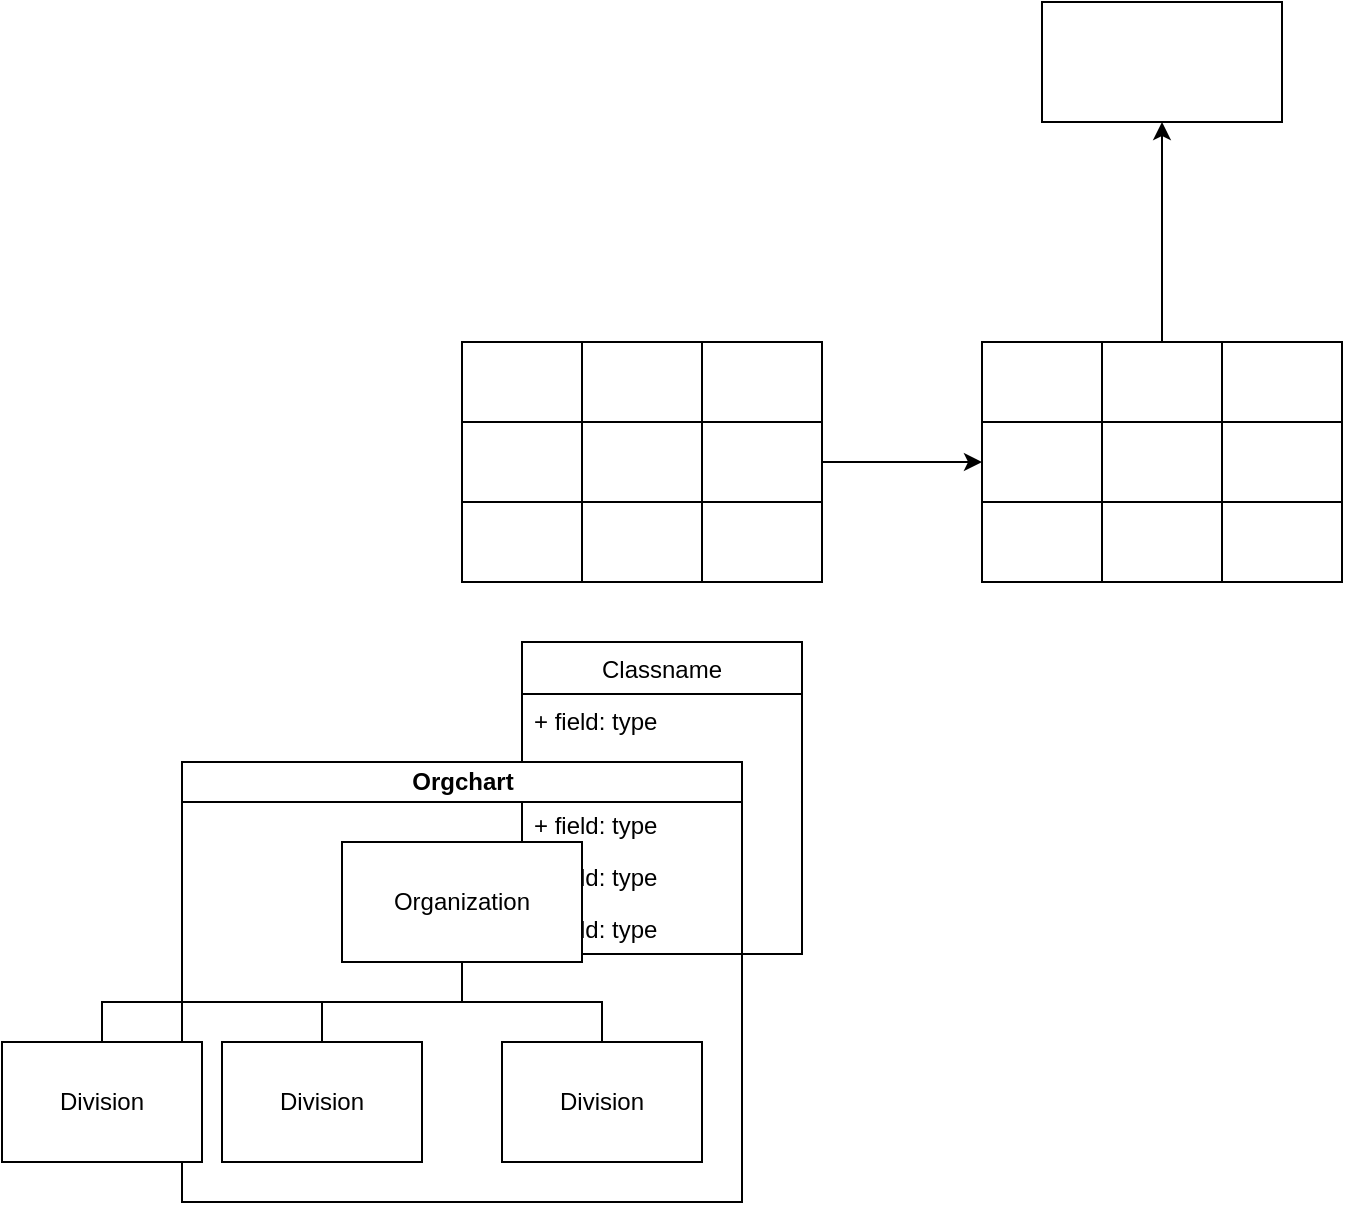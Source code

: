 <mxfile version="14.7.0" type="github"><diagram id="QlQiCgulRwSJ3KXztybW" name="Page-1"><mxGraphModel dx="1186" dy="812" grid="1" gridSize="10" guides="1" tooltips="1" connect="1" arrows="1" fold="1" page="1" pageScale="1" pageWidth="827" pageHeight="1169" math="0" shadow="0"><root><mxCell id="0"/><mxCell id="1" parent="0"/><mxCell id="eE6skPsMXAr8hEC4n6lJ-1" value="Classname" style="swimlane;fontStyle=0;childLayout=stackLayout;horizontal=1;startSize=26;fillColor=none;horizontalStack=0;resizeParent=1;resizeParentMax=0;resizeLast=0;collapsible=1;marginBottom=0;" parent="1" vertex="1"><mxGeometry x="310" y="350" width="140" height="156" as="geometry"><mxRectangle x="310" y="350" width="90" height="26" as="alternateBounds"/></mxGeometry></mxCell><mxCell id="eE6skPsMXAr8hEC4n6lJ-2" value="+ field: type" style="text;strokeColor=none;fillColor=none;align=left;verticalAlign=top;spacingLeft=4;spacingRight=4;overflow=hidden;rotatable=0;points=[[0,0.5],[1,0.5]];portConstraint=eastwest;" parent="eE6skPsMXAr8hEC4n6lJ-1" vertex="1"><mxGeometry y="26" width="140" height="26" as="geometry"/></mxCell><mxCell id="eE6skPsMXAr8hEC4n6lJ-3" value="+ field: type" style="text;strokeColor=none;fillColor=none;align=left;verticalAlign=top;spacingLeft=4;spacingRight=4;overflow=hidden;rotatable=0;points=[[0,0.5],[1,0.5]];portConstraint=eastwest;" parent="eE6skPsMXAr8hEC4n6lJ-1" vertex="1"><mxGeometry y="52" width="140" height="26" as="geometry"/></mxCell><mxCell id="eE6skPsMXAr8hEC4n6lJ-5" value="+ field: type" style="text;strokeColor=none;fillColor=none;align=left;verticalAlign=top;spacingLeft=4;spacingRight=4;overflow=hidden;rotatable=0;points=[[0,0.5],[1,0.5]];portConstraint=eastwest;" parent="eE6skPsMXAr8hEC4n6lJ-1" vertex="1"><mxGeometry y="78" width="140" height="26" as="geometry"/></mxCell><mxCell id="eE6skPsMXAr8hEC4n6lJ-6" value="+ field: type" style="text;strokeColor=none;fillColor=none;align=left;verticalAlign=top;spacingLeft=4;spacingRight=4;overflow=hidden;rotatable=0;points=[[0,0.5],[1,0.5]];portConstraint=eastwest;" parent="eE6skPsMXAr8hEC4n6lJ-1" vertex="1"><mxGeometry y="104" width="140" height="26" as="geometry"/></mxCell><mxCell id="eE6skPsMXAr8hEC4n6lJ-4" value="+ field: type" style="text;strokeColor=none;fillColor=none;align=left;verticalAlign=top;spacingLeft=4;spacingRight=4;overflow=hidden;rotatable=0;points=[[0,0.5],[1,0.5]];portConstraint=eastwest;" parent="eE6skPsMXAr8hEC4n6lJ-1" vertex="1"><mxGeometry y="130" width="140" height="26" as="geometry"/></mxCell><mxCell id="eE6skPsMXAr8hEC4n6lJ-7" value="Orgchart" style="swimlane;html=1;startSize=20;horizontal=1;containerType=tree;newEdgeStyle={&quot;edgeStyle&quot;:&quot;elbowEdgeStyle&quot;,&quot;startArrow&quot;:&quot;none&quot;,&quot;endArrow&quot;:&quot;none&quot;};" parent="1" vertex="1"><mxGeometry x="140" y="410" width="280" height="220" as="geometry"/></mxCell><mxCell id="eE6skPsMXAr8hEC4n6lJ-8" value="" style="edgeStyle=elbowEdgeStyle;elbow=vertical;startArrow=none;endArrow=none;rounded=0;" parent="eE6skPsMXAr8hEC4n6lJ-7" source="eE6skPsMXAr8hEC4n6lJ-10" target="eE6skPsMXAr8hEC4n6lJ-11" edge="1"><mxGeometry relative="1" as="geometry"/></mxCell><mxCell id="eE6skPsMXAr8hEC4n6lJ-9" value="" style="edgeStyle=elbowEdgeStyle;elbow=vertical;startArrow=none;endArrow=none;rounded=0;" parent="eE6skPsMXAr8hEC4n6lJ-7" source="eE6skPsMXAr8hEC4n6lJ-10" target="eE6skPsMXAr8hEC4n6lJ-12" edge="1"><mxGeometry relative="1" as="geometry"/></mxCell><UserObject label="Organization" treeRoot="1" id="eE6skPsMXAr8hEC4n6lJ-10"><mxCell style="whiteSpace=wrap;html=1;align=center;treeFolding=1;treeMoving=1;newEdgeStyle={&quot;edgeStyle&quot;:&quot;elbowEdgeStyle&quot;,&quot;startArrow&quot;:&quot;none&quot;,&quot;endArrow&quot;:&quot;none&quot;};" parent="eE6skPsMXAr8hEC4n6lJ-7" vertex="1"><mxGeometry x="80" y="40" width="120" height="60" as="geometry"/></mxCell></UserObject><mxCell id="eE6skPsMXAr8hEC4n6lJ-11" value="Division" style="whiteSpace=wrap;html=1;align=center;verticalAlign=middle;treeFolding=1;treeMoving=1;newEdgeStyle={&quot;edgeStyle&quot;:&quot;elbowEdgeStyle&quot;,&quot;startArrow&quot;:&quot;none&quot;,&quot;endArrow&quot;:&quot;none&quot;};" parent="eE6skPsMXAr8hEC4n6lJ-7" vertex="1"><mxGeometry x="20" y="140" width="100" height="60" as="geometry"/></mxCell><mxCell id="eE6skPsMXAr8hEC4n6lJ-12" value="Division" style="whiteSpace=wrap;html=1;align=center;verticalAlign=middle;treeFolding=1;treeMoving=1;newEdgeStyle={&quot;edgeStyle&quot;:&quot;elbowEdgeStyle&quot;,&quot;startArrow&quot;:&quot;none&quot;,&quot;endArrow&quot;:&quot;none&quot;};" parent="eE6skPsMXAr8hEC4n6lJ-7" vertex="1"><mxGeometry x="160" y="140" width="100" height="60" as="geometry"/></mxCell><mxCell id="eE6skPsMXAr8hEC4n6lJ-13" value="" style="edgeStyle=elbowEdgeStyle;elbow=vertical;startArrow=none;endArrow=none;rounded=0;" parent="eE6skPsMXAr8hEC4n6lJ-7" source="eE6skPsMXAr8hEC4n6lJ-10" target="eE6skPsMXAr8hEC4n6lJ-14" edge="1"><mxGeometry relative="1" as="geometry"><mxPoint x="280" y="510" as="sourcePoint"/></mxGeometry></mxCell><mxCell id="eE6skPsMXAr8hEC4n6lJ-14" value="Division" style="whiteSpace=wrap;html=1;align=center;verticalAlign=middle;treeFolding=1;treeMoving=1;newEdgeStyle={&quot;edgeStyle&quot;:&quot;elbowEdgeStyle&quot;,&quot;startArrow&quot;:&quot;none&quot;,&quot;endArrow&quot;:&quot;none&quot;};" parent="eE6skPsMXAr8hEC4n6lJ-7" vertex="1"><mxGeometry x="-90" y="140" width="100" height="60" as="geometry"/></mxCell><mxCell id="eE6skPsMXAr8hEC4n6lJ-41" value="" style="edgeStyle=orthogonalEdgeStyle;rounded=0;orthogonalLoop=1;jettySize=auto;html=1;" parent="1" source="eE6skPsMXAr8hEC4n6lJ-15" target="eE6skPsMXAr8hEC4n6lJ-28" edge="1"><mxGeometry relative="1" as="geometry"/></mxCell><mxCell id="eE6skPsMXAr8hEC4n6lJ-15" value="" style="shape=table;html=1;whiteSpace=wrap;startSize=0;container=1;collapsible=0;childLayout=tableLayout;" parent="1" vertex="1"><mxGeometry x="280" y="200" width="180" height="120" as="geometry"/></mxCell><mxCell id="eE6skPsMXAr8hEC4n6lJ-16" value="" style="shape=partialRectangle;html=1;whiteSpace=wrap;collapsible=0;dropTarget=0;pointerEvents=0;fillColor=none;top=0;left=0;bottom=0;right=0;points=[[0,0.5],[1,0.5]];portConstraint=eastwest;" parent="eE6skPsMXAr8hEC4n6lJ-15" vertex="1"><mxGeometry width="180" height="40" as="geometry"/></mxCell><mxCell id="eE6skPsMXAr8hEC4n6lJ-17" value="" style="shape=partialRectangle;html=1;whiteSpace=wrap;connectable=0;fillColor=none;top=0;left=0;bottom=0;right=0;overflow=hidden;" parent="eE6skPsMXAr8hEC4n6lJ-16" vertex="1"><mxGeometry width="60" height="40" as="geometry"/></mxCell><mxCell id="eE6skPsMXAr8hEC4n6lJ-18" value="" style="shape=partialRectangle;html=1;whiteSpace=wrap;connectable=0;fillColor=none;top=0;left=0;bottom=0;right=0;overflow=hidden;" parent="eE6skPsMXAr8hEC4n6lJ-16" vertex="1"><mxGeometry x="60" width="60" height="40" as="geometry"/></mxCell><mxCell id="eE6skPsMXAr8hEC4n6lJ-19" value="" style="shape=partialRectangle;html=1;whiteSpace=wrap;connectable=0;fillColor=none;top=0;left=0;bottom=0;right=0;overflow=hidden;" parent="eE6skPsMXAr8hEC4n6lJ-16" vertex="1"><mxGeometry x="120" width="60" height="40" as="geometry"/></mxCell><mxCell id="eE6skPsMXAr8hEC4n6lJ-20" value="" style="shape=partialRectangle;html=1;whiteSpace=wrap;collapsible=0;dropTarget=0;pointerEvents=0;fillColor=none;top=0;left=0;bottom=0;right=0;points=[[0,0.5],[1,0.5]];portConstraint=eastwest;" parent="eE6skPsMXAr8hEC4n6lJ-15" vertex="1"><mxGeometry y="40" width="180" height="40" as="geometry"/></mxCell><mxCell id="eE6skPsMXAr8hEC4n6lJ-21" value="" style="shape=partialRectangle;html=1;whiteSpace=wrap;connectable=0;fillColor=none;top=0;left=0;bottom=0;right=0;overflow=hidden;" parent="eE6skPsMXAr8hEC4n6lJ-20" vertex="1"><mxGeometry width="60" height="40" as="geometry"/></mxCell><mxCell id="eE6skPsMXAr8hEC4n6lJ-22" value="" style="shape=partialRectangle;html=1;whiteSpace=wrap;connectable=0;fillColor=none;top=0;left=0;bottom=0;right=0;overflow=hidden;" parent="eE6skPsMXAr8hEC4n6lJ-20" vertex="1"><mxGeometry x="60" width="60" height="40" as="geometry"/></mxCell><mxCell id="eE6skPsMXAr8hEC4n6lJ-23" value="" style="shape=partialRectangle;html=1;whiteSpace=wrap;connectable=0;fillColor=none;top=0;left=0;bottom=0;right=0;overflow=hidden;" parent="eE6skPsMXAr8hEC4n6lJ-20" vertex="1"><mxGeometry x="120" width="60" height="40" as="geometry"/></mxCell><mxCell id="eE6skPsMXAr8hEC4n6lJ-24" value="" style="shape=partialRectangle;html=1;whiteSpace=wrap;collapsible=0;dropTarget=0;pointerEvents=0;fillColor=none;top=0;left=0;bottom=0;right=0;points=[[0,0.5],[1,0.5]];portConstraint=eastwest;" parent="eE6skPsMXAr8hEC4n6lJ-15" vertex="1"><mxGeometry y="80" width="180" height="40" as="geometry"/></mxCell><mxCell id="eE6skPsMXAr8hEC4n6lJ-25" value="" style="shape=partialRectangle;html=1;whiteSpace=wrap;connectable=0;fillColor=none;top=0;left=0;bottom=0;right=0;overflow=hidden;" parent="eE6skPsMXAr8hEC4n6lJ-24" vertex="1"><mxGeometry width="60" height="40" as="geometry"/></mxCell><mxCell id="eE6skPsMXAr8hEC4n6lJ-26" value="" style="shape=partialRectangle;html=1;whiteSpace=wrap;connectable=0;fillColor=none;top=0;left=0;bottom=0;right=0;overflow=hidden;" parent="eE6skPsMXAr8hEC4n6lJ-24" vertex="1"><mxGeometry x="60" width="60" height="40" as="geometry"/></mxCell><mxCell id="eE6skPsMXAr8hEC4n6lJ-27" value="" style="shape=partialRectangle;html=1;whiteSpace=wrap;connectable=0;fillColor=none;top=0;left=0;bottom=0;right=0;overflow=hidden;" parent="eE6skPsMXAr8hEC4n6lJ-24" vertex="1"><mxGeometry x="120" width="60" height="40" as="geometry"/></mxCell><mxCell id="eE6skPsMXAr8hEC4n6lJ-43" value="" style="edgeStyle=orthogonalEdgeStyle;rounded=0;orthogonalLoop=1;jettySize=auto;html=1;" parent="1" source="eE6skPsMXAr8hEC4n6lJ-28" target="eE6skPsMXAr8hEC4n6lJ-42" edge="1"><mxGeometry relative="1" as="geometry"/></mxCell><mxCell id="eE6skPsMXAr8hEC4n6lJ-28" value="" style="shape=table;html=1;whiteSpace=wrap;startSize=0;container=1;collapsible=0;childLayout=tableLayout;" parent="1" vertex="1"><mxGeometry x="540" y="200" width="180" height="120" as="geometry"/></mxCell><mxCell id="eE6skPsMXAr8hEC4n6lJ-29" value="" style="shape=partialRectangle;html=1;whiteSpace=wrap;collapsible=0;dropTarget=0;pointerEvents=0;fillColor=none;top=0;left=0;bottom=0;right=0;points=[[0,0.5],[1,0.5]];portConstraint=eastwest;" parent="eE6skPsMXAr8hEC4n6lJ-28" vertex="1"><mxGeometry width="180" height="40" as="geometry"/></mxCell><mxCell id="eE6skPsMXAr8hEC4n6lJ-30" value="" style="shape=partialRectangle;html=1;whiteSpace=wrap;connectable=0;fillColor=none;top=0;left=0;bottom=0;right=0;overflow=hidden;" parent="eE6skPsMXAr8hEC4n6lJ-29" vertex="1"><mxGeometry width="60" height="40" as="geometry"/></mxCell><mxCell id="eE6skPsMXAr8hEC4n6lJ-31" value="" style="shape=partialRectangle;html=1;whiteSpace=wrap;connectable=0;fillColor=none;top=0;left=0;bottom=0;right=0;overflow=hidden;" parent="eE6skPsMXAr8hEC4n6lJ-29" vertex="1"><mxGeometry x="60" width="60" height="40" as="geometry"/></mxCell><mxCell id="eE6skPsMXAr8hEC4n6lJ-32" value="" style="shape=partialRectangle;html=1;whiteSpace=wrap;connectable=0;fillColor=none;top=0;left=0;bottom=0;right=0;overflow=hidden;" parent="eE6skPsMXAr8hEC4n6lJ-29" vertex="1"><mxGeometry x="120" width="60" height="40" as="geometry"/></mxCell><mxCell id="eE6skPsMXAr8hEC4n6lJ-33" value="" style="shape=partialRectangle;html=1;whiteSpace=wrap;collapsible=0;dropTarget=0;pointerEvents=0;fillColor=none;top=0;left=0;bottom=0;right=0;points=[[0,0.5],[1,0.5]];portConstraint=eastwest;" parent="eE6skPsMXAr8hEC4n6lJ-28" vertex="1"><mxGeometry y="40" width="180" height="40" as="geometry"/></mxCell><mxCell id="eE6skPsMXAr8hEC4n6lJ-34" value="" style="shape=partialRectangle;html=1;whiteSpace=wrap;connectable=0;fillColor=none;top=0;left=0;bottom=0;right=0;overflow=hidden;" parent="eE6skPsMXAr8hEC4n6lJ-33" vertex="1"><mxGeometry width="60" height="40" as="geometry"/></mxCell><mxCell id="eE6skPsMXAr8hEC4n6lJ-35" value="" style="shape=partialRectangle;html=1;whiteSpace=wrap;connectable=0;fillColor=none;top=0;left=0;bottom=0;right=0;overflow=hidden;" parent="eE6skPsMXAr8hEC4n6lJ-33" vertex="1"><mxGeometry x="60" width="60" height="40" as="geometry"/></mxCell><mxCell id="eE6skPsMXAr8hEC4n6lJ-36" value="" style="shape=partialRectangle;html=1;whiteSpace=wrap;connectable=0;fillColor=none;top=0;left=0;bottom=0;right=0;overflow=hidden;" parent="eE6skPsMXAr8hEC4n6lJ-33" vertex="1"><mxGeometry x="120" width="60" height="40" as="geometry"/></mxCell><mxCell id="eE6skPsMXAr8hEC4n6lJ-37" value="" style="shape=partialRectangle;html=1;whiteSpace=wrap;collapsible=0;dropTarget=0;pointerEvents=0;fillColor=none;top=0;left=0;bottom=0;right=0;points=[[0,0.5],[1,0.5]];portConstraint=eastwest;" parent="eE6skPsMXAr8hEC4n6lJ-28" vertex="1"><mxGeometry y="80" width="180" height="40" as="geometry"/></mxCell><mxCell id="eE6skPsMXAr8hEC4n6lJ-38" value="" style="shape=partialRectangle;html=1;whiteSpace=wrap;connectable=0;fillColor=none;top=0;left=0;bottom=0;right=0;overflow=hidden;" parent="eE6skPsMXAr8hEC4n6lJ-37" vertex="1"><mxGeometry width="60" height="40" as="geometry"/></mxCell><mxCell id="eE6skPsMXAr8hEC4n6lJ-39" value="" style="shape=partialRectangle;html=1;whiteSpace=wrap;connectable=0;fillColor=none;top=0;left=0;bottom=0;right=0;overflow=hidden;" parent="eE6skPsMXAr8hEC4n6lJ-37" vertex="1"><mxGeometry x="60" width="60" height="40" as="geometry"/></mxCell><mxCell id="eE6skPsMXAr8hEC4n6lJ-40" value="" style="shape=partialRectangle;html=1;whiteSpace=wrap;connectable=0;fillColor=none;top=0;left=0;bottom=0;right=0;overflow=hidden;" parent="eE6skPsMXAr8hEC4n6lJ-37" vertex="1"><mxGeometry x="120" width="60" height="40" as="geometry"/></mxCell><mxCell id="eE6skPsMXAr8hEC4n6lJ-42" value="" style="whiteSpace=wrap;html=1;startSize=0;" parent="1" vertex="1"><mxGeometry x="570" y="30" width="120" height="60" as="geometry"/></mxCell></root></mxGraphModel></diagram></mxfile>